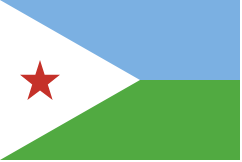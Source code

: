 <mxfile version="23.0.2" type="device">
  <diagram name="Page-1" id="USmZRvhYMOL9y-UuBEGy">
    <mxGraphModel dx="482" dy="280" grid="1" gridSize="10" guides="1" tooltips="1" connect="1" arrows="1" fold="1" page="1" pageScale="1" pageWidth="850" pageHeight="1100" math="0" shadow="0">
      <root>
        <mxCell id="0" />
        <mxCell id="1" parent="0" />
        <mxCell id="pJsOlC1WTHlaqx65XhXF-3" value="" style="rounded=0;whiteSpace=wrap;html=1;fillColor=#51AA41;strokeColor=none;" vertex="1" parent="1">
          <mxGeometry x="360" y="520" width="120" height="40" as="geometry" />
        </mxCell>
        <mxCell id="pJsOlC1WTHlaqx65XhXF-1" value="" style="rounded=0;whiteSpace=wrap;html=1;fillColor=#7BB0E2;strokeColor=none;" vertex="1" parent="1">
          <mxGeometry x="360" y="480" width="120" height="40" as="geometry" />
        </mxCell>
        <mxCell id="pJsOlC1WTHlaqx65XhXF-2" value="" style="triangle;whiteSpace=wrap;html=1;strokeColor=none;" vertex="1" parent="1">
          <mxGeometry x="360" y="480" width="70" height="80" as="geometry" />
        </mxCell>
        <mxCell id="pJsOlC1WTHlaqx65XhXF-4" value="" style="verticalLabelPosition=bottom;verticalAlign=top;html=1;shape=mxgraph.basic.star;fillColor=#C53129;strokeColor=none;" vertex="1" parent="1">
          <mxGeometry x="370" y="510" width="20" height="20" as="geometry" />
        </mxCell>
      </root>
    </mxGraphModel>
  </diagram>
</mxfile>

